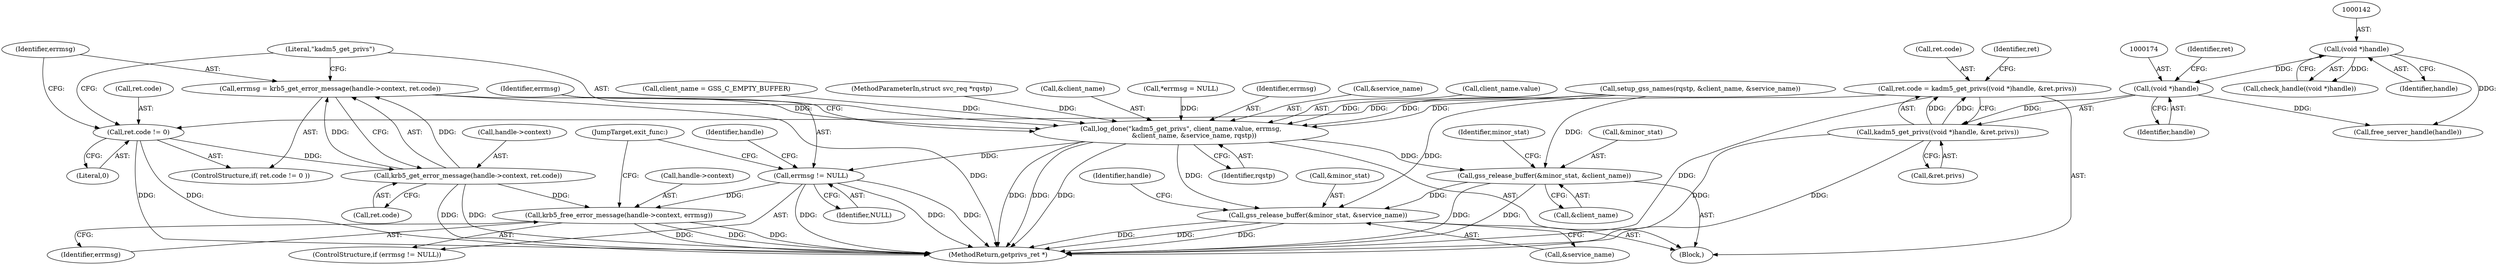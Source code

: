 digraph "0_krb5_83ed75feba32e46f736fcce0d96a0445f29b96c2_12@pointer" {
"1000186" [label="(Call,errmsg = krb5_get_error_message(handle->context, ret.code))"];
"1000188" [label="(Call,krb5_get_error_message(handle->context, ret.code))"];
"1000181" [label="(Call,ret.code != 0)"];
"1000168" [label="(Call,ret.code = kadm5_get_privs((void *)handle, &ret.privs))"];
"1000172" [label="(Call,kadm5_get_privs((void *)handle, &ret.privs))"];
"1000173" [label="(Call,(void *)handle)"];
"1000141" [label="(Call,(void *)handle)"];
"1000195" [label="(Call,log_done(\"kadm5_get_privs\", client_name.value, errmsg,\n             &client_name, &service_name, rqstp))"];
"1000207" [label="(Call,errmsg != NULL)"];
"1000210" [label="(Call,krb5_free_error_message(handle->context, errmsg))"];
"1000216" [label="(Call,gss_release_buffer(&minor_stat, &client_name))"];
"1000221" [label="(Call,gss_release_buffer(&minor_stat, &service_name))"];
"1000180" [label="(ControlStructure,if( ret.code != 0 ))"];
"1000201" [label="(Call,&client_name)"];
"1000169" [label="(Call,ret.code)"];
"1000186" [label="(Call,errmsg = krb5_get_error_message(handle->context, ret.code))"];
"1000221" [label="(Call,gss_release_buffer(&minor_stat, &service_name))"];
"1000143" [label="(Identifier,handle)"];
"1000217" [label="(Call,&minor_stat)"];
"1000172" [label="(Call,kadm5_get_privs((void *)handle, &ret.privs))"];
"1000214" [label="(Identifier,errmsg)"];
"1000224" [label="(Call,&service_name)"];
"1000226" [label="(Call,free_server_handle(handle))"];
"1000227" [label="(Identifier,handle)"];
"1000219" [label="(Call,&client_name)"];
"1000216" [label="(Call,gss_release_buffer(&minor_stat, &client_name))"];
"1000116" [label="(Call,*errmsg = NULL)"];
"1000178" [label="(Identifier,ret)"];
"1000215" [label="(JumpTarget,exit_func:)"];
"1000196" [label="(Literal,\"kadm5_get_privs\")"];
"1000181" [label="(Call,ret.code != 0)"];
"1000188" [label="(Call,krb5_get_error_message(handle->context, ret.code))"];
"1000212" [label="(Identifier,handle)"];
"1000189" [label="(Call,handle->context)"];
"1000209" [label="(Identifier,NULL)"];
"1000187" [label="(Identifier,errmsg)"];
"1000195" [label="(Call,log_done(\"kadm5_get_privs\", client_name.value, errmsg,\n             &client_name, &service_name, rqstp))"];
"1000200" [label="(Identifier,errmsg)"];
"1000231" [label="(MethodReturn,getprivs_ret *)"];
"1000103" [label="(Block,)"];
"1000207" [label="(Call,errmsg != NULL)"];
"1000185" [label="(Literal,0)"];
"1000175" [label="(Identifier,handle)"];
"1000203" [label="(Call,&service_name)"];
"1000176" [label="(Call,&ret.privs)"];
"1000208" [label="(Identifier,errmsg)"];
"1000173" [label="(Call,(void *)handle)"];
"1000192" [label="(Call,ret.code)"];
"1000205" [label="(Identifier,rqstp)"];
"1000140" [label="(Call,check_handle((void *)handle))"];
"1000141" [label="(Call,(void *)handle)"];
"1000197" [label="(Call,client_name.value)"];
"1000222" [label="(Call,&minor_stat)"];
"1000182" [label="(Call,ret.code)"];
"1000168" [label="(Call,ret.code = kadm5_get_privs((void *)handle, &ret.privs))"];
"1000183" [label="(Identifier,ret)"];
"1000223" [label="(Identifier,minor_stat)"];
"1000210" [label="(Call,krb5_free_error_message(handle->context, errmsg))"];
"1000211" [label="(Call,handle->context)"];
"1000154" [label="(Call,setup_gss_names(rqstp, &client_name, &service_name))"];
"1000206" [label="(ControlStructure,if (errmsg != NULL))"];
"1000106" [label="(Call,client_name = GSS_C_EMPTY_BUFFER)"];
"1000102" [label="(MethodParameterIn,struct svc_req *rqstp)"];
"1000186" -> "1000180"  [label="AST: "];
"1000186" -> "1000188"  [label="CFG: "];
"1000187" -> "1000186"  [label="AST: "];
"1000188" -> "1000186"  [label="AST: "];
"1000196" -> "1000186"  [label="CFG: "];
"1000186" -> "1000231"  [label="DDG: "];
"1000188" -> "1000186"  [label="DDG: "];
"1000188" -> "1000186"  [label="DDG: "];
"1000186" -> "1000195"  [label="DDG: "];
"1000188" -> "1000192"  [label="CFG: "];
"1000189" -> "1000188"  [label="AST: "];
"1000192" -> "1000188"  [label="AST: "];
"1000188" -> "1000231"  [label="DDG: "];
"1000188" -> "1000231"  [label="DDG: "];
"1000181" -> "1000188"  [label="DDG: "];
"1000188" -> "1000210"  [label="DDG: "];
"1000181" -> "1000180"  [label="AST: "];
"1000181" -> "1000185"  [label="CFG: "];
"1000182" -> "1000181"  [label="AST: "];
"1000185" -> "1000181"  [label="AST: "];
"1000187" -> "1000181"  [label="CFG: "];
"1000196" -> "1000181"  [label="CFG: "];
"1000181" -> "1000231"  [label="DDG: "];
"1000181" -> "1000231"  [label="DDG: "];
"1000168" -> "1000181"  [label="DDG: "];
"1000168" -> "1000103"  [label="AST: "];
"1000168" -> "1000172"  [label="CFG: "];
"1000169" -> "1000168"  [label="AST: "];
"1000172" -> "1000168"  [label="AST: "];
"1000183" -> "1000168"  [label="CFG: "];
"1000168" -> "1000231"  [label="DDG: "];
"1000172" -> "1000168"  [label="DDG: "];
"1000172" -> "1000168"  [label="DDG: "];
"1000172" -> "1000176"  [label="CFG: "];
"1000173" -> "1000172"  [label="AST: "];
"1000176" -> "1000172"  [label="AST: "];
"1000172" -> "1000231"  [label="DDG: "];
"1000172" -> "1000231"  [label="DDG: "];
"1000173" -> "1000172"  [label="DDG: "];
"1000173" -> "1000175"  [label="CFG: "];
"1000174" -> "1000173"  [label="AST: "];
"1000175" -> "1000173"  [label="AST: "];
"1000178" -> "1000173"  [label="CFG: "];
"1000141" -> "1000173"  [label="DDG: "];
"1000173" -> "1000226"  [label="DDG: "];
"1000141" -> "1000140"  [label="AST: "];
"1000141" -> "1000143"  [label="CFG: "];
"1000142" -> "1000141"  [label="AST: "];
"1000143" -> "1000141"  [label="AST: "];
"1000140" -> "1000141"  [label="CFG: "];
"1000141" -> "1000140"  [label="DDG: "];
"1000141" -> "1000226"  [label="DDG: "];
"1000195" -> "1000103"  [label="AST: "];
"1000195" -> "1000205"  [label="CFG: "];
"1000196" -> "1000195"  [label="AST: "];
"1000197" -> "1000195"  [label="AST: "];
"1000200" -> "1000195"  [label="AST: "];
"1000201" -> "1000195"  [label="AST: "];
"1000203" -> "1000195"  [label="AST: "];
"1000205" -> "1000195"  [label="AST: "];
"1000208" -> "1000195"  [label="CFG: "];
"1000195" -> "1000231"  [label="DDG: "];
"1000195" -> "1000231"  [label="DDG: "];
"1000195" -> "1000231"  [label="DDG: "];
"1000106" -> "1000195"  [label="DDG: "];
"1000116" -> "1000195"  [label="DDG: "];
"1000154" -> "1000195"  [label="DDG: "];
"1000154" -> "1000195"  [label="DDG: "];
"1000154" -> "1000195"  [label="DDG: "];
"1000102" -> "1000195"  [label="DDG: "];
"1000195" -> "1000207"  [label="DDG: "];
"1000195" -> "1000216"  [label="DDG: "];
"1000195" -> "1000221"  [label="DDG: "];
"1000207" -> "1000206"  [label="AST: "];
"1000207" -> "1000209"  [label="CFG: "];
"1000208" -> "1000207"  [label="AST: "];
"1000209" -> "1000207"  [label="AST: "];
"1000212" -> "1000207"  [label="CFG: "];
"1000215" -> "1000207"  [label="CFG: "];
"1000207" -> "1000231"  [label="DDG: "];
"1000207" -> "1000231"  [label="DDG: "];
"1000207" -> "1000231"  [label="DDG: "];
"1000207" -> "1000210"  [label="DDG: "];
"1000210" -> "1000206"  [label="AST: "];
"1000210" -> "1000214"  [label="CFG: "];
"1000211" -> "1000210"  [label="AST: "];
"1000214" -> "1000210"  [label="AST: "];
"1000215" -> "1000210"  [label="CFG: "];
"1000210" -> "1000231"  [label="DDG: "];
"1000210" -> "1000231"  [label="DDG: "];
"1000210" -> "1000231"  [label="DDG: "];
"1000216" -> "1000103"  [label="AST: "];
"1000216" -> "1000219"  [label="CFG: "];
"1000217" -> "1000216"  [label="AST: "];
"1000219" -> "1000216"  [label="AST: "];
"1000223" -> "1000216"  [label="CFG: "];
"1000216" -> "1000231"  [label="DDG: "];
"1000216" -> "1000231"  [label="DDG: "];
"1000154" -> "1000216"  [label="DDG: "];
"1000216" -> "1000221"  [label="DDG: "];
"1000221" -> "1000103"  [label="AST: "];
"1000221" -> "1000224"  [label="CFG: "];
"1000222" -> "1000221"  [label="AST: "];
"1000224" -> "1000221"  [label="AST: "];
"1000227" -> "1000221"  [label="CFG: "];
"1000221" -> "1000231"  [label="DDG: "];
"1000221" -> "1000231"  [label="DDG: "];
"1000221" -> "1000231"  [label="DDG: "];
"1000154" -> "1000221"  [label="DDG: "];
}
